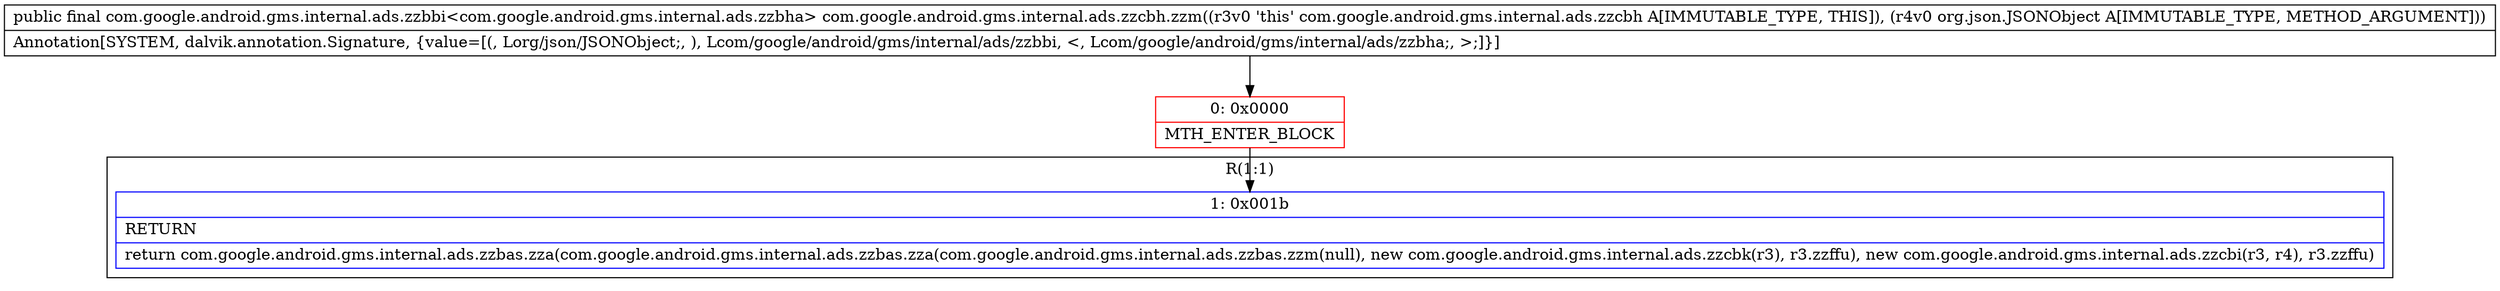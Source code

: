 digraph "CFG forcom.google.android.gms.internal.ads.zzcbh.zzm(Lorg\/json\/JSONObject;)Lcom\/google\/android\/gms\/internal\/ads\/zzbbi;" {
subgraph cluster_Region_1383450058 {
label = "R(1:1)";
node [shape=record,color=blue];
Node_1 [shape=record,label="{1\:\ 0x001b|RETURN\l|return com.google.android.gms.internal.ads.zzbas.zza(com.google.android.gms.internal.ads.zzbas.zza(com.google.android.gms.internal.ads.zzbas.zzm(null), new com.google.android.gms.internal.ads.zzcbk(r3), r3.zzffu), new com.google.android.gms.internal.ads.zzcbi(r3, r4), r3.zzffu)\l}"];
}
Node_0 [shape=record,color=red,label="{0\:\ 0x0000|MTH_ENTER_BLOCK\l}"];
MethodNode[shape=record,label="{public final com.google.android.gms.internal.ads.zzbbi\<com.google.android.gms.internal.ads.zzbha\> com.google.android.gms.internal.ads.zzcbh.zzm((r3v0 'this' com.google.android.gms.internal.ads.zzcbh A[IMMUTABLE_TYPE, THIS]), (r4v0 org.json.JSONObject A[IMMUTABLE_TYPE, METHOD_ARGUMENT]))  | Annotation[SYSTEM, dalvik.annotation.Signature, \{value=[(, Lorg\/json\/JSONObject;, ), Lcom\/google\/android\/gms\/internal\/ads\/zzbbi, \<, Lcom\/google\/android\/gms\/internal\/ads\/zzbha;, \>;]\}]\l}"];
MethodNode -> Node_0;
Node_0 -> Node_1;
}

